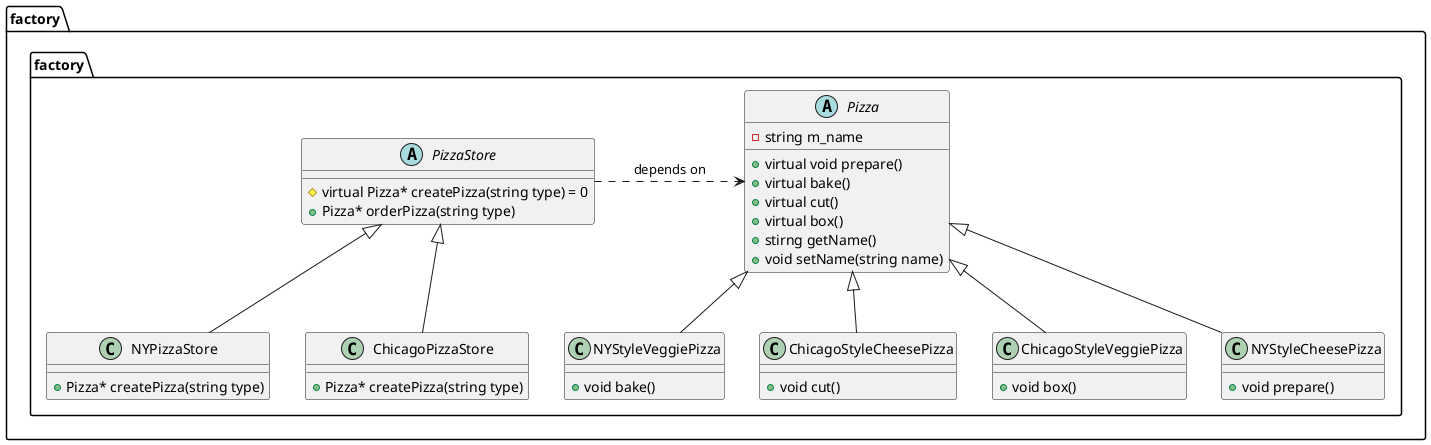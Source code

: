 @startuml Factory

namespace factory.factory{
    abstract PizzaStore{
        # virtual Pizza* createPizza(string type) = 0
        + Pizza* orderPizza(string type)
    }
    ' note left of PizzaStore::orderPizza
    ' orderPizza() is defined in the abstract PizzaStore, 
    ' not the subclasses. So, the method has no idea 
    ' which subclass is actually running the code and making the pizzas
    ' end note

    class NYPizzaStore extends PizzaStore{
        + Pizza* createPizza(string type)

    }
    class ChicagoPizzaStore extends PizzaStore{
        + Pizza* createPizza(string type)

    }

    abstract Pizza{
        -string m_name
        + virtual void prepare()
        + virtual bake()
        + virtual cut()
        + virtual box()
        + stirng getName()
        + void setName(string name)

    }
    abstract Pizza 
    ' note left: *normal procedure to order a pizza\n*custom procedure can be override in the subclass

    class NYStyleCheesePizza extends Pizza{
        + void prepare()
    }
    class NYStyleVeggiePizza extends Pizza{
        + void bake()
    }
    class ChicagoStyleCheesePizza extends Pizza{
        + void cut()
    }
    class ChicagoStyleVeggiePizza extends Pizza{
        + void box()
    }

    ' NYPizzaStore ..> Pizza: depends on
    ' ChicagoPizzaStore ..> Pizza: depends on

    PizzaStore ..> Pizza: depends on

    'layout
    PizzaStore -[hidden]> Pizza
    ChicagoStyleVeggiePizza -[hidden]> NYPizzaStore


}
@enduml